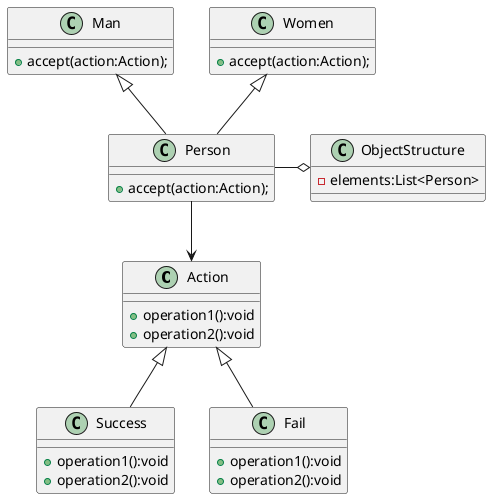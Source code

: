 @startuml
'https://plantuml.com/class-diagram

'访问者，啥是访问者，==> 访问者就是 对数据结构的数据进行操作的类
class Action{
    +operation1():void
    +operation2():void
}

class Success{
    +operation1():void
    +operation2():void
}

class Fail{
    +operation1():void
    +operation2():void
}

Action <|-- Fail
Action <|-- Success

'Element对象，提供访问者访问的接口
'Element对象使得 访问者和Element对象本身的操作灵活
'Element的子类和Visitor的子类，把原本乘法的组合关系，变成了加法的组合关系
class Person {
    +accept(action:Action);
}

class Man {
    +accept(action:Action);
}
class Women {
    +accept(action:Action);
}

Person --> Action
Man <|-- Person
Women <|-- Person

'数据结构对象，内部有很多 Element的集合
class ObjectStructure{
    -elements:List<Person>
}

Person -o ObjectStructure

@enduml